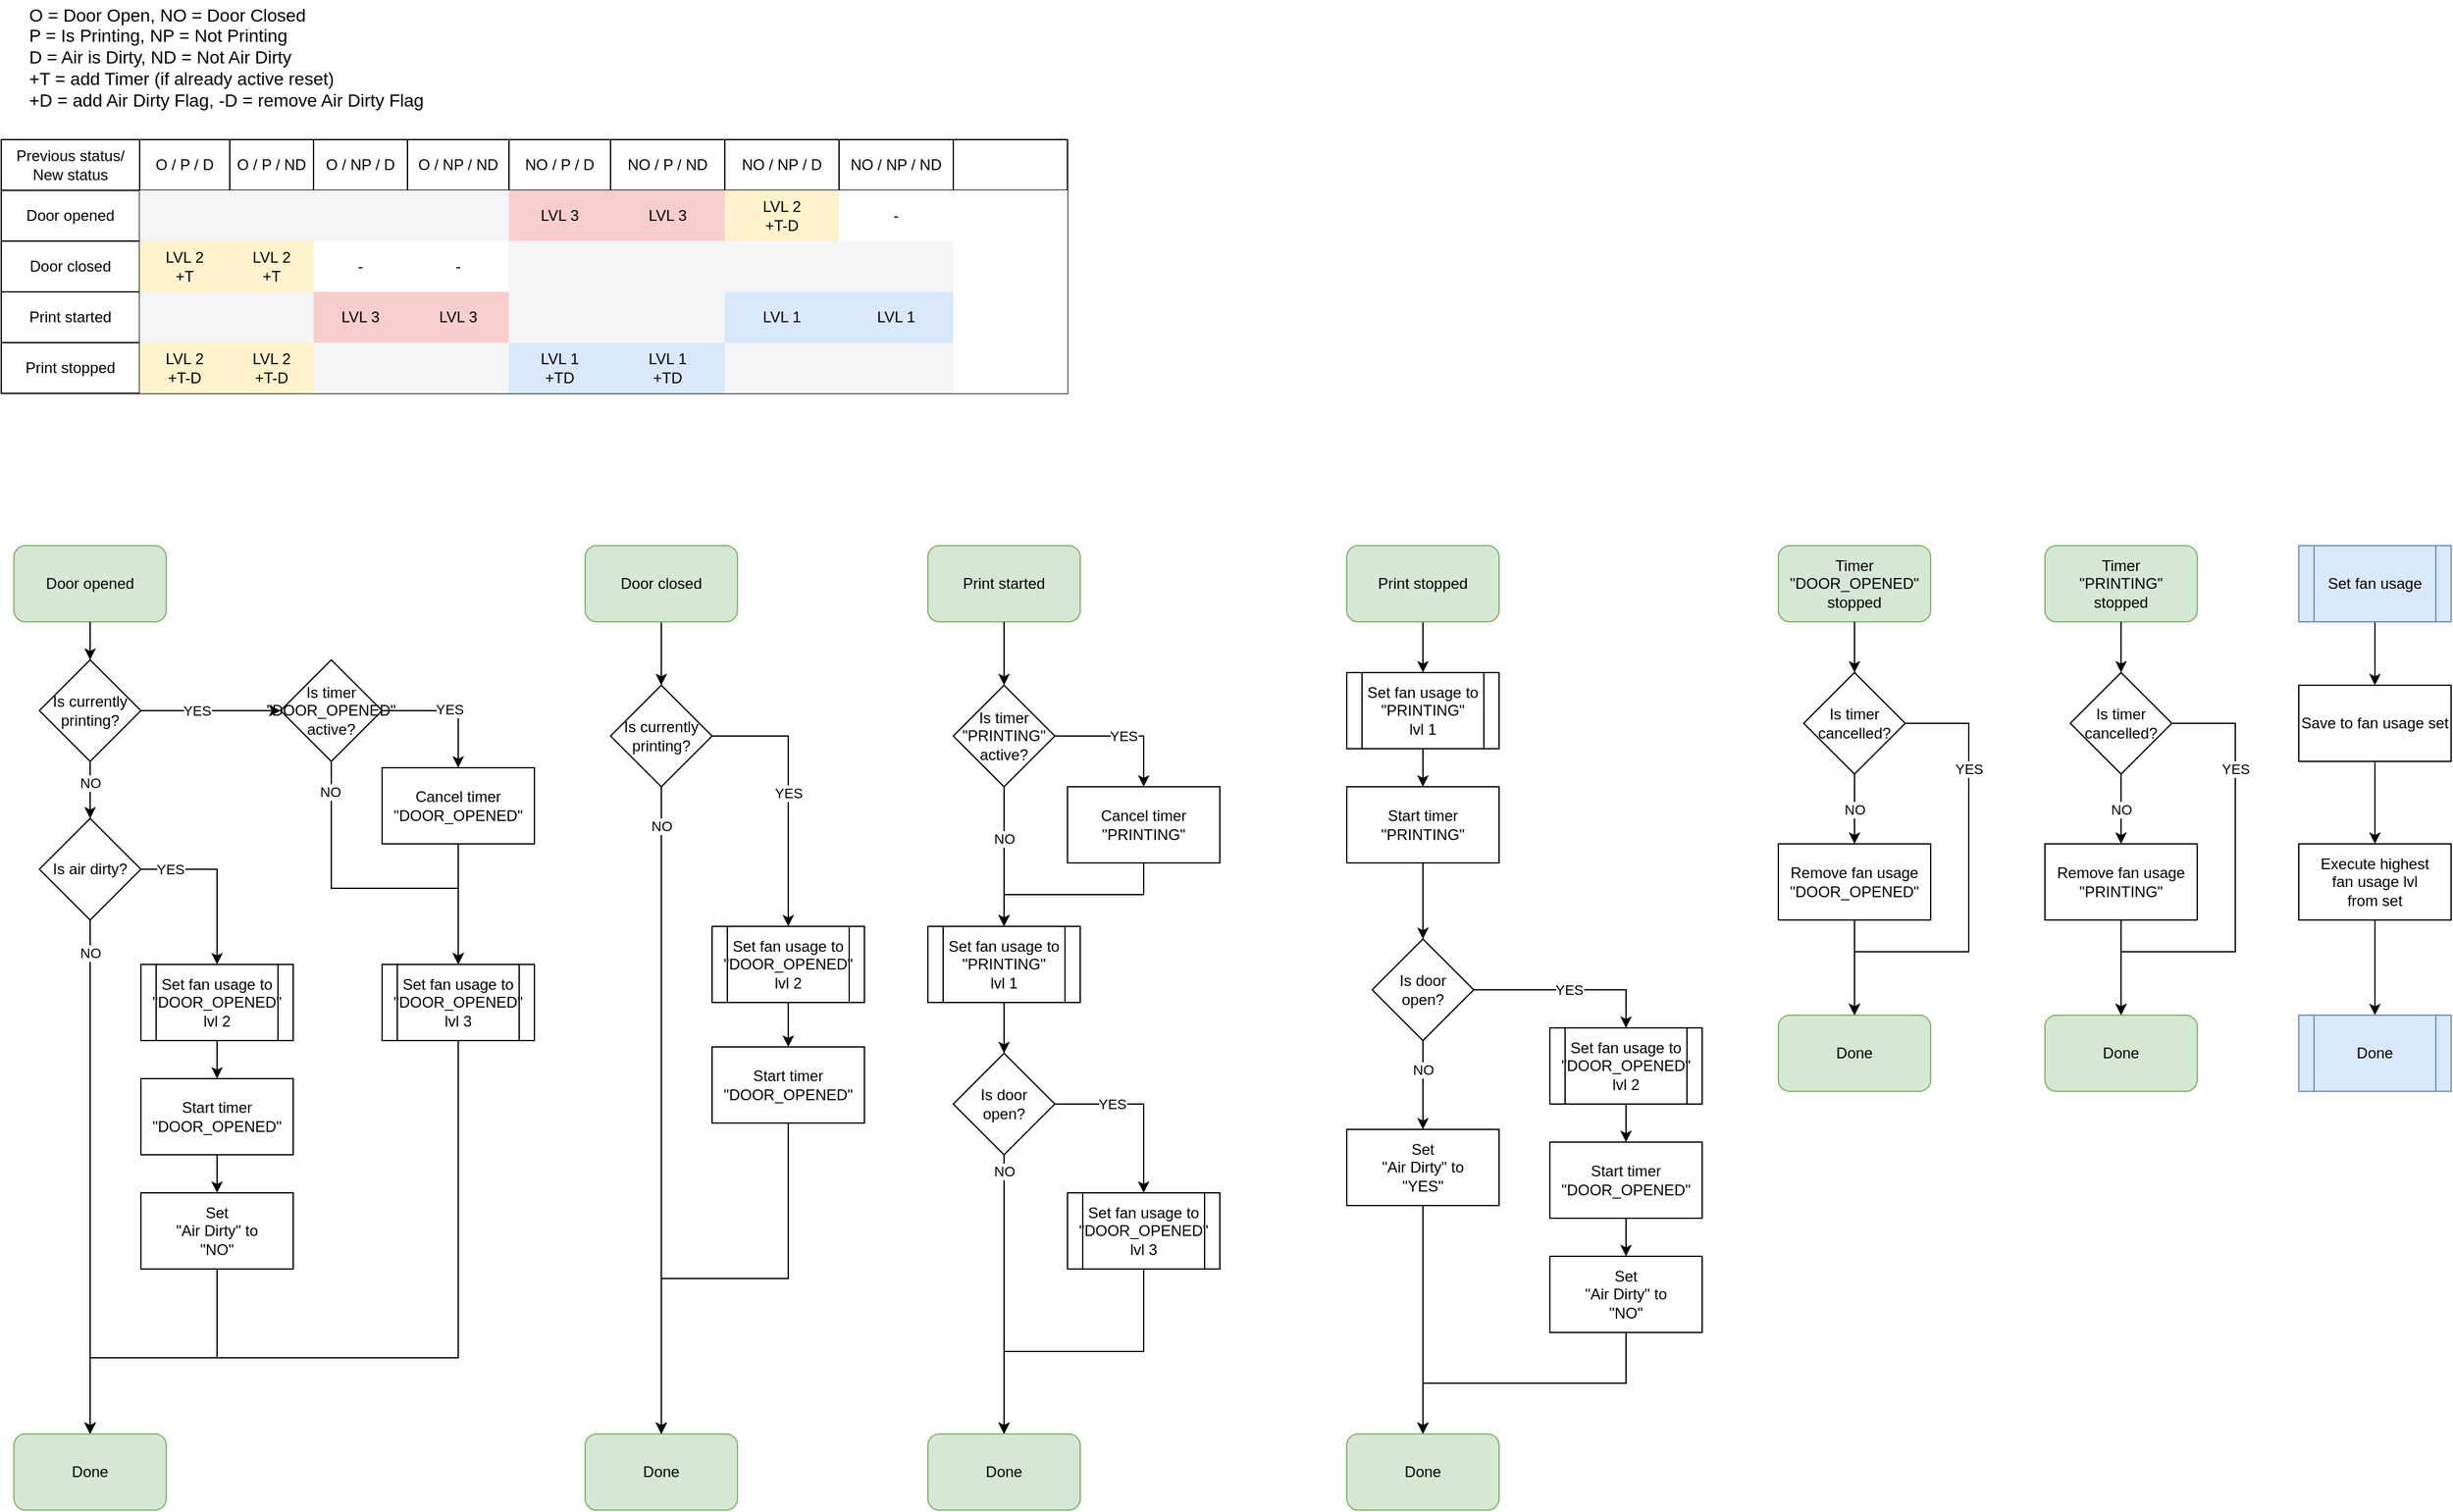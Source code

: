 <mxfile version="23.1.5" type="device">
  <diagram id="C5RBs43oDa-KdzZeNtuy" name="Page-1">
    <mxGraphModel dx="1430" dy="2029" grid="1" gridSize="10" guides="1" tooltips="1" connect="1" arrows="1" fold="1" page="1" pageScale="1" pageWidth="827" pageHeight="1169" math="0" shadow="0">
      <root>
        <mxCell id="WIyWlLk6GJQsqaUBKTNV-0" />
        <mxCell id="WIyWlLk6GJQsqaUBKTNV-1" parent="WIyWlLk6GJQsqaUBKTNV-0" />
        <mxCell id="SSAHThjIsQQ0FF6km2lC-4" value="Door opened" style="rounded=1;whiteSpace=wrap;html=1;fillColor=#d5e8d4;strokeColor=#82b366;" parent="WIyWlLk6GJQsqaUBKTNV-1" vertex="1">
          <mxGeometry x="40" y="40" width="120" height="60" as="geometry" />
        </mxCell>
        <mxCell id="SSAHThjIsQQ0FF6km2lC-23" style="edgeStyle=orthogonalEdgeStyle;rounded=0;orthogonalLoop=1;jettySize=auto;html=1;exitX=0.5;exitY=1;exitDx=0;exitDy=0;entryX=0.5;entryY=0;entryDx=0;entryDy=0;" parent="WIyWlLk6GJQsqaUBKTNV-1" source="SSAHThjIsQQ0FF6km2lC-5" target="SSAHThjIsQQ0FF6km2lC-22" edge="1">
          <mxGeometry relative="1" as="geometry" />
        </mxCell>
        <mxCell id="SSAHThjIsQQ0FF6km2lC-25" value="NO" style="edgeLabel;html=1;align=center;verticalAlign=middle;resizable=0;points=[];" parent="SSAHThjIsQQ0FF6km2lC-23" vertex="1" connectable="0">
          <mxGeometry x="-0.257" y="4" relative="1" as="geometry">
            <mxPoint x="-4" as="offset" />
          </mxGeometry>
        </mxCell>
        <mxCell id="XcEXs9XBNv6h1fR26MqS-92" style="edgeStyle=orthogonalEdgeStyle;rounded=0;orthogonalLoop=1;jettySize=auto;html=1;exitX=1;exitY=0.5;exitDx=0;exitDy=0;entryX=0;entryY=0.5;entryDx=0;entryDy=0;" edge="1" parent="WIyWlLk6GJQsqaUBKTNV-1" source="SSAHThjIsQQ0FF6km2lC-5" target="XcEXs9XBNv6h1fR26MqS-91">
          <mxGeometry relative="1" as="geometry" />
        </mxCell>
        <mxCell id="XcEXs9XBNv6h1fR26MqS-93" value="YES" style="edgeLabel;html=1;align=center;verticalAlign=middle;resizable=0;points=[];" vertex="1" connectable="0" parent="XcEXs9XBNv6h1fR26MqS-92">
          <mxGeometry x="-0.2" y="4" relative="1" as="geometry">
            <mxPoint y="4" as="offset" />
          </mxGeometry>
        </mxCell>
        <mxCell id="SSAHThjIsQQ0FF6km2lC-5" value="Is currently printing?" style="rhombus;whiteSpace=wrap;html=1;" parent="WIyWlLk6GJQsqaUBKTNV-1" vertex="1">
          <mxGeometry x="60" y="130" width="80" height="80" as="geometry" />
        </mxCell>
        <mxCell id="SSAHThjIsQQ0FF6km2lC-27" style="edgeStyle=orthogonalEdgeStyle;rounded=0;orthogonalLoop=1;jettySize=auto;html=1;exitX=0.5;exitY=1;exitDx=0;exitDy=0;entryX=0.5;entryY=0;entryDx=0;entryDy=0;" parent="WIyWlLk6GJQsqaUBKTNV-1" source="SSAHThjIsQQ0FF6km2lC-8" target="SSAHThjIsQQ0FF6km2lC-31" edge="1">
          <mxGeometry relative="1" as="geometry">
            <Array as="points">
              <mxPoint x="390" y="680" />
              <mxPoint x="100" y="680" />
            </Array>
            <mxPoint x="380" y="600" as="targetPoint" />
          </mxGeometry>
        </mxCell>
        <mxCell id="SSAHThjIsQQ0FF6km2lC-8" value="Set fan usage to&lt;br&gt;&quot;DOOR_OPENED&quot;&lt;br&gt;lvl 3" style="shape=process;rounded=0;whiteSpace=wrap;html=1;" parent="WIyWlLk6GJQsqaUBKTNV-1" vertex="1">
          <mxGeometry x="330" y="370" width="120" height="60" as="geometry" />
        </mxCell>
        <mxCell id="SSAHThjIsQQ0FF6km2lC-16" value="" style="edgeStyle=orthogonalEdgeStyle;rounded=0;orthogonalLoop=1;jettySize=auto;html=1;exitX=0.5;exitY=1;exitDx=0;exitDy=0;entryX=0.5;entryY=0;entryDx=0;entryDy=0;" parent="WIyWlLk6GJQsqaUBKTNV-1" source="SSAHThjIsQQ0FF6km2lC-4" edge="1" target="SSAHThjIsQQ0FF6km2lC-5">
          <mxGeometry relative="1" as="geometry">
            <mxPoint x="100" y="100" as="sourcePoint" />
            <mxPoint x="100" y="140" as="targetPoint" />
          </mxGeometry>
        </mxCell>
        <mxCell id="SSAHThjIsQQ0FF6km2lC-33" value="NO" style="edgeStyle=orthogonalEdgeStyle;rounded=0;orthogonalLoop=1;jettySize=auto;html=1;exitX=0.5;exitY=1;exitDx=0;exitDy=0;entryX=0.5;entryY=0;entryDx=0;entryDy=0;" parent="WIyWlLk6GJQsqaUBKTNV-1" source="SSAHThjIsQQ0FF6km2lC-22" target="SSAHThjIsQQ0FF6km2lC-31" edge="1">
          <mxGeometry x="-0.875" relative="1" as="geometry">
            <mxPoint as="offset" />
          </mxGeometry>
        </mxCell>
        <mxCell id="SSAHThjIsQQ0FF6km2lC-22" value="Is air dirty?" style="rhombus;whiteSpace=wrap;html=1;" parent="WIyWlLk6GJQsqaUBKTNV-1" vertex="1">
          <mxGeometry x="60" y="255" width="80" height="80" as="geometry" />
        </mxCell>
        <mxCell id="SSAHThjIsQQ0FF6km2lC-35" style="edgeStyle=orthogonalEdgeStyle;rounded=0;orthogonalLoop=1;jettySize=auto;html=1;exitX=0.5;exitY=1;exitDx=0;exitDy=0;entryX=0.5;entryY=0;entryDx=0;entryDy=0;" parent="WIyWlLk6GJQsqaUBKTNV-1" source="SSAHThjIsQQ0FF6km2lC-28" target="SSAHThjIsQQ0FF6km2lC-34" edge="1">
          <mxGeometry relative="1" as="geometry" />
        </mxCell>
        <mxCell id="SSAHThjIsQQ0FF6km2lC-28" value="Set fan usage to&lt;br&gt;&quot;DOOR_OPENED&quot;&lt;br&gt;lvl 2" style="shape=process;rounded=0;whiteSpace=wrap;html=1;" parent="WIyWlLk6GJQsqaUBKTNV-1" vertex="1">
          <mxGeometry x="140" y="370" width="120" height="60" as="geometry" />
        </mxCell>
        <mxCell id="SSAHThjIsQQ0FF6km2lC-31" value="Done" style="rounded=1;whiteSpace=wrap;html=1;fillColor=#d5e8d4;strokeColor=#82b366;" parent="WIyWlLk6GJQsqaUBKTNV-1" vertex="1">
          <mxGeometry x="40" y="740" width="120" height="60" as="geometry" />
        </mxCell>
        <mxCell id="SSAHThjIsQQ0FF6km2lC-36" style="edgeStyle=orthogonalEdgeStyle;rounded=0;orthogonalLoop=1;jettySize=auto;html=1;exitX=0.5;exitY=1;exitDx=0;exitDy=0;entryX=0.5;entryY=0;entryDx=0;entryDy=0;" parent="WIyWlLk6GJQsqaUBKTNV-1" source="XcEXs9XBNv6h1fR26MqS-0" target="SSAHThjIsQQ0FF6km2lC-31" edge="1">
          <mxGeometry relative="1" as="geometry">
            <Array as="points">
              <mxPoint x="200" y="680" />
              <mxPoint x="100" y="680" />
            </Array>
          </mxGeometry>
        </mxCell>
        <mxCell id="SSAHThjIsQQ0FF6km2lC-34" value="Start timer&lt;br&gt;&quot;DOOR_OPENED&quot;" style="rounded=0;whiteSpace=wrap;html=1;" parent="WIyWlLk6GJQsqaUBKTNV-1" vertex="1">
          <mxGeometry x="140" y="460" width="120" height="60" as="geometry" />
        </mxCell>
        <mxCell id="XcEXs9XBNv6h1fR26MqS-3" style="edgeStyle=orthogonalEdgeStyle;rounded=0;orthogonalLoop=1;jettySize=auto;html=1;exitX=0.5;exitY=1;exitDx=0;exitDy=0;entryX=0.5;entryY=0;entryDx=0;entryDy=0;" edge="1" parent="WIyWlLk6GJQsqaUBKTNV-1" source="SSAHThjIsQQ0FF6km2lC-37" target="XcEXs9XBNv6h1fR26MqS-2">
          <mxGeometry relative="1" as="geometry" />
        </mxCell>
        <mxCell id="SSAHThjIsQQ0FF6km2lC-37" value="Door closed" style="rounded=1;whiteSpace=wrap;html=1;fillColor=#d5e8d4;strokeColor=#82b366;" parent="WIyWlLk6GJQsqaUBKTNV-1" vertex="1">
          <mxGeometry x="490" y="40" width="120" height="60" as="geometry" />
        </mxCell>
        <mxCell id="SSAHThjIsQQ0FF6km2lC-38" value="" style="shape=table;startSize=0;container=1;collapsible=0;childLayout=tableLayout;" parent="WIyWlLk6GJQsqaUBKTNV-1" vertex="1">
          <mxGeometry x="30" y="-280" width="840" height="200" as="geometry" />
        </mxCell>
        <mxCell id="SSAHThjIsQQ0FF6km2lC-39" value="" style="shape=tableRow;horizontal=0;startSize=0;swimlaneHead=0;swimlaneBody=0;strokeColor=inherit;top=0;left=0;bottom=0;right=0;collapsible=0;dropTarget=0;fillColor=none;points=[[0,0.5],[1,0.5]];portConstraint=eastwest;" parent="SSAHThjIsQQ0FF6km2lC-38" vertex="1">
          <mxGeometry width="840" height="40" as="geometry" />
        </mxCell>
        <mxCell id="SSAHThjIsQQ0FF6km2lC-40" value="Previous status/&lt;br&gt;New status" style="shape=partialRectangle;html=1;whiteSpace=wrap;connectable=0;strokeColor=inherit;overflow=hidden;fillColor=none;top=0;left=0;bottom=0;right=0;pointerEvents=1;" parent="SSAHThjIsQQ0FF6km2lC-39" vertex="1">
          <mxGeometry width="109" height="40" as="geometry">
            <mxRectangle width="109" height="40" as="alternateBounds" />
          </mxGeometry>
        </mxCell>
        <mxCell id="SSAHThjIsQQ0FF6km2lC-41" value="O / P / D" style="shape=partialRectangle;html=1;whiteSpace=wrap;connectable=0;strokeColor=inherit;overflow=hidden;fillColor=none;top=0;left=0;bottom=0;right=0;pointerEvents=1;" parent="SSAHThjIsQQ0FF6km2lC-39" vertex="1">
          <mxGeometry x="109" width="71" height="40" as="geometry">
            <mxRectangle width="71" height="40" as="alternateBounds" />
          </mxGeometry>
        </mxCell>
        <mxCell id="SSAHThjIsQQ0FF6km2lC-42" value="O / P / ND" style="shape=partialRectangle;html=1;whiteSpace=wrap;connectable=0;strokeColor=inherit;overflow=hidden;fillColor=none;top=0;left=0;bottom=0;right=0;pointerEvents=1;" parent="SSAHThjIsQQ0FF6km2lC-39" vertex="1">
          <mxGeometry x="180" width="66" height="40" as="geometry">
            <mxRectangle width="66" height="40" as="alternateBounds" />
          </mxGeometry>
        </mxCell>
        <mxCell id="SSAHThjIsQQ0FF6km2lC-43" value="O / NP / D" style="shape=partialRectangle;html=1;whiteSpace=wrap;connectable=0;strokeColor=inherit;overflow=hidden;fillColor=none;top=0;left=0;bottom=0;right=0;pointerEvents=1;" parent="SSAHThjIsQQ0FF6km2lC-39" vertex="1">
          <mxGeometry x="246" width="74" height="40" as="geometry">
            <mxRectangle width="74" height="40" as="alternateBounds" />
          </mxGeometry>
        </mxCell>
        <mxCell id="SSAHThjIsQQ0FF6km2lC-44" value="O / NP / ND" style="shape=partialRectangle;html=1;whiteSpace=wrap;connectable=0;strokeColor=inherit;overflow=hidden;fillColor=none;top=0;left=0;bottom=0;right=0;pointerEvents=1;" parent="SSAHThjIsQQ0FF6km2lC-39" vertex="1">
          <mxGeometry x="320" width="80" height="40" as="geometry">
            <mxRectangle width="80" height="40" as="alternateBounds" />
          </mxGeometry>
        </mxCell>
        <mxCell id="SSAHThjIsQQ0FF6km2lC-87" value="NO / P / D" style="shape=partialRectangle;html=1;whiteSpace=wrap;connectable=0;strokeColor=inherit;overflow=hidden;fillColor=none;top=0;left=0;bottom=0;right=0;pointerEvents=1;" parent="SSAHThjIsQQ0FF6km2lC-39" vertex="1">
          <mxGeometry x="400" width="80" height="40" as="geometry">
            <mxRectangle width="80" height="40" as="alternateBounds" />
          </mxGeometry>
        </mxCell>
        <mxCell id="SSAHThjIsQQ0FF6km2lC-119" value="NO / P / ND" style="shape=partialRectangle;html=1;whiteSpace=wrap;connectable=0;strokeColor=inherit;overflow=hidden;fillColor=none;top=0;left=0;bottom=0;right=0;pointerEvents=1;" parent="SSAHThjIsQQ0FF6km2lC-39" vertex="1">
          <mxGeometry x="480" width="90" height="40" as="geometry">
            <mxRectangle width="90" height="40" as="alternateBounds" />
          </mxGeometry>
        </mxCell>
        <mxCell id="SSAHThjIsQQ0FF6km2lC-126" value="NO / NP / D" style="shape=partialRectangle;html=1;whiteSpace=wrap;connectable=0;strokeColor=inherit;overflow=hidden;fillColor=none;top=0;left=0;bottom=0;right=0;pointerEvents=1;" parent="SSAHThjIsQQ0FF6km2lC-39" vertex="1">
          <mxGeometry x="570" width="90" height="40" as="geometry">
            <mxRectangle width="90" height="40" as="alternateBounds" />
          </mxGeometry>
        </mxCell>
        <mxCell id="SSAHThjIsQQ0FF6km2lC-133" value="NO / NP / ND" style="shape=partialRectangle;html=1;whiteSpace=wrap;connectable=0;strokeColor=inherit;overflow=hidden;fillColor=none;top=0;left=0;bottom=0;right=0;pointerEvents=1;" parent="SSAHThjIsQQ0FF6km2lC-39" vertex="1">
          <mxGeometry x="660" width="90" height="40" as="geometry">
            <mxRectangle width="90" height="40" as="alternateBounds" />
          </mxGeometry>
        </mxCell>
        <mxCell id="XcEXs9XBNv6h1fR26MqS-38" style="shape=partialRectangle;html=1;whiteSpace=wrap;connectable=0;strokeColor=inherit;overflow=hidden;fillColor=none;top=0;left=0;bottom=0;right=0;pointerEvents=1;" vertex="1" parent="SSAHThjIsQQ0FF6km2lC-39">
          <mxGeometry x="750" width="90" height="40" as="geometry">
            <mxRectangle width="90" height="40" as="alternateBounds" />
          </mxGeometry>
        </mxCell>
        <mxCell id="SSAHThjIsQQ0FF6km2lC-45" value="" style="shape=tableRow;horizontal=0;startSize=0;swimlaneHead=0;swimlaneBody=0;strokeColor=inherit;top=0;left=0;bottom=0;right=0;collapsible=0;dropTarget=0;fillColor=none;points=[[0,0.5],[1,0.5]];portConstraint=eastwest;" parent="SSAHThjIsQQ0FF6km2lC-38" vertex="1">
          <mxGeometry y="40" width="840" height="40" as="geometry" />
        </mxCell>
        <mxCell id="SSAHThjIsQQ0FF6km2lC-46" value="Door opened" style="shape=partialRectangle;html=1;whiteSpace=wrap;connectable=0;strokeColor=inherit;overflow=hidden;fillColor=none;top=0;left=0;bottom=0;right=0;pointerEvents=1;" parent="SSAHThjIsQQ0FF6km2lC-45" vertex="1">
          <mxGeometry width="109" height="40" as="geometry">
            <mxRectangle width="109" height="40" as="alternateBounds" />
          </mxGeometry>
        </mxCell>
        <mxCell id="SSAHThjIsQQ0FF6km2lC-47" value="" style="shape=partialRectangle;html=1;whiteSpace=wrap;connectable=0;overflow=hidden;top=0;left=0;bottom=0;right=0;pointerEvents=1;fillColor=#f5f5f5;strokeColor=#666666;fontColor=#333333;" parent="SSAHThjIsQQ0FF6km2lC-45" vertex="1">
          <mxGeometry x="109" width="71" height="40" as="geometry">
            <mxRectangle width="71" height="40" as="alternateBounds" />
          </mxGeometry>
        </mxCell>
        <mxCell id="SSAHThjIsQQ0FF6km2lC-48" value="" style="shape=partialRectangle;html=1;whiteSpace=wrap;connectable=0;overflow=hidden;top=0;left=0;bottom=0;right=0;pointerEvents=1;fillColor=#f5f5f5;strokeColor=#666666;fontColor=#333333;" parent="SSAHThjIsQQ0FF6km2lC-45" vertex="1">
          <mxGeometry x="180" width="66" height="40" as="geometry">
            <mxRectangle width="66" height="40" as="alternateBounds" />
          </mxGeometry>
        </mxCell>
        <mxCell id="SSAHThjIsQQ0FF6km2lC-49" value="" style="shape=partialRectangle;html=1;whiteSpace=wrap;connectable=0;overflow=hidden;top=0;left=0;bottom=0;right=0;pointerEvents=1;fillColor=#f5f5f5;strokeColor=#666666;fontColor=#333333;" parent="SSAHThjIsQQ0FF6km2lC-45" vertex="1">
          <mxGeometry x="246" width="74" height="40" as="geometry">
            <mxRectangle width="74" height="40" as="alternateBounds" />
          </mxGeometry>
        </mxCell>
        <mxCell id="SSAHThjIsQQ0FF6km2lC-50" value="" style="shape=partialRectangle;html=1;whiteSpace=wrap;connectable=0;overflow=hidden;top=0;left=0;bottom=0;right=0;pointerEvents=1;fillColor=#f5f5f5;fontColor=#333333;strokeColor=#666666;" parent="SSAHThjIsQQ0FF6km2lC-45" vertex="1">
          <mxGeometry x="320" width="80" height="40" as="geometry">
            <mxRectangle width="80" height="40" as="alternateBounds" />
          </mxGeometry>
        </mxCell>
        <mxCell id="SSAHThjIsQQ0FF6km2lC-88" value="LVL 3" style="shape=partialRectangle;html=1;whiteSpace=wrap;connectable=0;overflow=hidden;top=0;left=0;bottom=0;right=0;pointerEvents=1;fillColor=#f8cecc;strokeColor=#b85450;" parent="SSAHThjIsQQ0FF6km2lC-45" vertex="1">
          <mxGeometry x="400" width="80" height="40" as="geometry">
            <mxRectangle width="80" height="40" as="alternateBounds" />
          </mxGeometry>
        </mxCell>
        <mxCell id="SSAHThjIsQQ0FF6km2lC-120" value="LVL 3" style="shape=partialRectangle;html=1;whiteSpace=wrap;connectable=0;overflow=hidden;top=0;left=0;bottom=0;right=0;pointerEvents=1;fillColor=#f8cecc;strokeColor=#b85450;" parent="SSAHThjIsQQ0FF6km2lC-45" vertex="1">
          <mxGeometry x="480" width="90" height="40" as="geometry">
            <mxRectangle width="90" height="40" as="alternateBounds" />
          </mxGeometry>
        </mxCell>
        <mxCell id="SSAHThjIsQQ0FF6km2lC-127" value="LVL 2&lt;br&gt;+T-D" style="shape=partialRectangle;html=1;whiteSpace=wrap;connectable=0;overflow=hidden;top=0;left=0;bottom=0;right=0;pointerEvents=1;fillColor=#fff2cc;strokeColor=#d6b656;" parent="SSAHThjIsQQ0FF6km2lC-45" vertex="1">
          <mxGeometry x="570" width="90" height="40" as="geometry">
            <mxRectangle width="90" height="40" as="alternateBounds" />
          </mxGeometry>
        </mxCell>
        <mxCell id="SSAHThjIsQQ0FF6km2lC-134" value="-" style="shape=partialRectangle;html=1;whiteSpace=wrap;connectable=0;overflow=hidden;top=0;left=0;bottom=0;right=0;pointerEvents=1;" parent="SSAHThjIsQQ0FF6km2lC-45" vertex="1">
          <mxGeometry x="660" width="90" height="40" as="geometry">
            <mxRectangle width="90" height="40" as="alternateBounds" />
          </mxGeometry>
        </mxCell>
        <mxCell id="XcEXs9XBNv6h1fR26MqS-39" style="shape=partialRectangle;html=1;whiteSpace=wrap;connectable=0;overflow=hidden;top=0;left=0;bottom=0;right=0;pointerEvents=1;" vertex="1" parent="SSAHThjIsQQ0FF6km2lC-45">
          <mxGeometry x="750" width="90" height="40" as="geometry">
            <mxRectangle width="90" height="40" as="alternateBounds" />
          </mxGeometry>
        </mxCell>
        <mxCell id="SSAHThjIsQQ0FF6km2lC-51" value="" style="shape=tableRow;horizontal=0;startSize=0;swimlaneHead=0;swimlaneBody=0;strokeColor=inherit;top=0;left=0;bottom=0;right=0;collapsible=0;dropTarget=0;fillColor=none;points=[[0,0.5],[1,0.5]];portConstraint=eastwest;" parent="SSAHThjIsQQ0FF6km2lC-38" vertex="1">
          <mxGeometry y="80" width="840" height="40" as="geometry" />
        </mxCell>
        <mxCell id="SSAHThjIsQQ0FF6km2lC-52" value="Door closed" style="shape=partialRectangle;html=1;whiteSpace=wrap;connectable=0;strokeColor=inherit;overflow=hidden;fillColor=none;top=0;left=0;bottom=0;right=0;pointerEvents=1;" parent="SSAHThjIsQQ0FF6km2lC-51" vertex="1">
          <mxGeometry width="109" height="40" as="geometry">
            <mxRectangle width="109" height="40" as="alternateBounds" />
          </mxGeometry>
        </mxCell>
        <mxCell id="SSAHThjIsQQ0FF6km2lC-53" value="LVL 2&lt;br&gt;+T" style="shape=partialRectangle;html=1;whiteSpace=wrap;connectable=0;overflow=hidden;top=0;left=0;bottom=0;right=0;pointerEvents=1;fillColor=#fff2cc;strokeColor=#d6b656;" parent="SSAHThjIsQQ0FF6km2lC-51" vertex="1">
          <mxGeometry x="109" width="71" height="40" as="geometry">
            <mxRectangle width="71" height="40" as="alternateBounds" />
          </mxGeometry>
        </mxCell>
        <mxCell id="SSAHThjIsQQ0FF6km2lC-54" value="LVL 2&lt;br&gt;+T" style="shape=partialRectangle;html=1;whiteSpace=wrap;connectable=0;overflow=hidden;top=0;left=0;bottom=0;right=0;pointerEvents=1;fillColor=#fff2cc;strokeColor=#d6b656;" parent="SSAHThjIsQQ0FF6km2lC-51" vertex="1">
          <mxGeometry x="180" width="66" height="40" as="geometry">
            <mxRectangle width="66" height="40" as="alternateBounds" />
          </mxGeometry>
        </mxCell>
        <mxCell id="SSAHThjIsQQ0FF6km2lC-55" value="-" style="shape=partialRectangle;html=1;whiteSpace=wrap;connectable=0;overflow=hidden;top=0;left=0;bottom=0;right=0;pointerEvents=1;" parent="SSAHThjIsQQ0FF6km2lC-51" vertex="1">
          <mxGeometry x="246" width="74" height="40" as="geometry">
            <mxRectangle width="74" height="40" as="alternateBounds" />
          </mxGeometry>
        </mxCell>
        <mxCell id="SSAHThjIsQQ0FF6km2lC-56" value="-" style="shape=partialRectangle;html=1;whiteSpace=wrap;connectable=0;overflow=hidden;top=0;left=0;bottom=0;right=0;pointerEvents=1;" parent="SSAHThjIsQQ0FF6km2lC-51" vertex="1">
          <mxGeometry x="320" width="80" height="40" as="geometry">
            <mxRectangle width="80" height="40" as="alternateBounds" />
          </mxGeometry>
        </mxCell>
        <mxCell id="SSAHThjIsQQ0FF6km2lC-89" value="" style="shape=partialRectangle;html=1;whiteSpace=wrap;connectable=0;overflow=hidden;top=0;left=0;bottom=0;right=0;pointerEvents=1;fillColor=#f5f5f5;fontColor=#333333;strokeColor=#666666;" parent="SSAHThjIsQQ0FF6km2lC-51" vertex="1">
          <mxGeometry x="400" width="80" height="40" as="geometry">
            <mxRectangle width="80" height="40" as="alternateBounds" />
          </mxGeometry>
        </mxCell>
        <mxCell id="SSAHThjIsQQ0FF6km2lC-121" value="" style="shape=partialRectangle;html=1;whiteSpace=wrap;connectable=0;overflow=hidden;top=0;left=0;bottom=0;right=0;pointerEvents=1;fillColor=#f5f5f5;fontColor=#333333;strokeColor=#666666;" parent="SSAHThjIsQQ0FF6km2lC-51" vertex="1">
          <mxGeometry x="480" width="90" height="40" as="geometry">
            <mxRectangle width="90" height="40" as="alternateBounds" />
          </mxGeometry>
        </mxCell>
        <mxCell id="SSAHThjIsQQ0FF6km2lC-128" value="" style="shape=partialRectangle;html=1;whiteSpace=wrap;connectable=0;overflow=hidden;top=0;left=0;bottom=0;right=0;pointerEvents=1;fillColor=#f5f5f5;fontColor=#333333;strokeColor=#666666;" parent="SSAHThjIsQQ0FF6km2lC-51" vertex="1">
          <mxGeometry x="570" width="90" height="40" as="geometry">
            <mxRectangle width="90" height="40" as="alternateBounds" />
          </mxGeometry>
        </mxCell>
        <mxCell id="SSAHThjIsQQ0FF6km2lC-135" value="" style="shape=partialRectangle;html=1;whiteSpace=wrap;connectable=0;overflow=hidden;top=0;left=0;bottom=0;right=0;pointerEvents=1;fillColor=#f5f5f5;fontColor=#333333;strokeColor=#666666;" parent="SSAHThjIsQQ0FF6km2lC-51" vertex="1">
          <mxGeometry x="660" width="90" height="40" as="geometry">
            <mxRectangle width="90" height="40" as="alternateBounds" />
          </mxGeometry>
        </mxCell>
        <mxCell id="XcEXs9XBNv6h1fR26MqS-40" style="shape=partialRectangle;html=1;whiteSpace=wrap;connectable=0;overflow=hidden;top=0;left=0;bottom=0;right=0;pointerEvents=1;" vertex="1" parent="SSAHThjIsQQ0FF6km2lC-51">
          <mxGeometry x="750" width="90" height="40" as="geometry">
            <mxRectangle width="90" height="40" as="alternateBounds" />
          </mxGeometry>
        </mxCell>
        <mxCell id="SSAHThjIsQQ0FF6km2lC-57" value="" style="shape=tableRow;horizontal=0;startSize=0;swimlaneHead=0;swimlaneBody=0;strokeColor=inherit;top=0;left=0;bottom=0;right=0;collapsible=0;dropTarget=0;fillColor=none;points=[[0,0.5],[1,0.5]];portConstraint=eastwest;" parent="SSAHThjIsQQ0FF6km2lC-38" vertex="1">
          <mxGeometry y="120" width="840" height="40" as="geometry" />
        </mxCell>
        <mxCell id="SSAHThjIsQQ0FF6km2lC-58" value="Print started" style="shape=partialRectangle;html=1;whiteSpace=wrap;connectable=0;strokeColor=inherit;overflow=hidden;fillColor=none;top=0;left=0;bottom=0;right=0;pointerEvents=1;" parent="SSAHThjIsQQ0FF6km2lC-57" vertex="1">
          <mxGeometry width="109" height="40" as="geometry">
            <mxRectangle width="109" height="40" as="alternateBounds" />
          </mxGeometry>
        </mxCell>
        <mxCell id="SSAHThjIsQQ0FF6km2lC-59" value="" style="shape=partialRectangle;html=1;whiteSpace=wrap;connectable=0;overflow=hidden;top=0;left=0;bottom=0;right=0;pointerEvents=1;fillColor=#f5f5f5;fontColor=#333333;strokeColor=#666666;" parent="SSAHThjIsQQ0FF6km2lC-57" vertex="1">
          <mxGeometry x="109" width="71" height="40" as="geometry">
            <mxRectangle width="71" height="40" as="alternateBounds" />
          </mxGeometry>
        </mxCell>
        <mxCell id="SSAHThjIsQQ0FF6km2lC-60" value="" style="shape=partialRectangle;html=1;whiteSpace=wrap;connectable=0;overflow=hidden;top=0;left=0;bottom=0;right=0;pointerEvents=1;fillColor=#f5f5f5;fontColor=#333333;strokeColor=#666666;" parent="SSAHThjIsQQ0FF6km2lC-57" vertex="1">
          <mxGeometry x="180" width="66" height="40" as="geometry">
            <mxRectangle width="66" height="40" as="alternateBounds" />
          </mxGeometry>
        </mxCell>
        <mxCell id="SSAHThjIsQQ0FF6km2lC-61" value="LVL 3" style="shape=partialRectangle;html=1;whiteSpace=wrap;connectable=0;overflow=hidden;top=0;left=0;bottom=0;right=0;pointerEvents=1;fillColor=#f8cecc;strokeColor=#b85450;" parent="SSAHThjIsQQ0FF6km2lC-57" vertex="1">
          <mxGeometry x="246" width="74" height="40" as="geometry">
            <mxRectangle width="74" height="40" as="alternateBounds" />
          </mxGeometry>
        </mxCell>
        <mxCell id="SSAHThjIsQQ0FF6km2lC-62" value="LVL 3" style="shape=partialRectangle;html=1;whiteSpace=wrap;connectable=0;overflow=hidden;top=0;left=0;bottom=0;right=0;pointerEvents=1;fillColor=#f8cecc;strokeColor=#b85450;" parent="SSAHThjIsQQ0FF6km2lC-57" vertex="1">
          <mxGeometry x="320" width="80" height="40" as="geometry">
            <mxRectangle width="80" height="40" as="alternateBounds" />
          </mxGeometry>
        </mxCell>
        <mxCell id="SSAHThjIsQQ0FF6km2lC-90" value="" style="shape=partialRectangle;html=1;whiteSpace=wrap;connectable=0;overflow=hidden;top=0;left=0;bottom=0;right=0;pointerEvents=1;fillColor=#f5f5f5;strokeColor=#666666;fontColor=#333333;" parent="SSAHThjIsQQ0FF6km2lC-57" vertex="1">
          <mxGeometry x="400" width="80" height="40" as="geometry">
            <mxRectangle width="80" height="40" as="alternateBounds" />
          </mxGeometry>
        </mxCell>
        <mxCell id="SSAHThjIsQQ0FF6km2lC-122" value="" style="shape=partialRectangle;html=1;whiteSpace=wrap;connectable=0;overflow=hidden;top=0;left=0;bottom=0;right=0;pointerEvents=1;fillColor=#f5f5f5;strokeColor=#666666;fontColor=#333333;" parent="SSAHThjIsQQ0FF6km2lC-57" vertex="1">
          <mxGeometry x="480" width="90" height="40" as="geometry">
            <mxRectangle width="90" height="40" as="alternateBounds" />
          </mxGeometry>
        </mxCell>
        <mxCell id="SSAHThjIsQQ0FF6km2lC-129" value="LVL 1" style="shape=partialRectangle;html=1;whiteSpace=wrap;connectable=0;overflow=hidden;top=0;left=0;bottom=0;right=0;pointerEvents=1;fillColor=#dae8fc;strokeColor=#6c8ebf;" parent="SSAHThjIsQQ0FF6km2lC-57" vertex="1">
          <mxGeometry x="570" width="90" height="40" as="geometry">
            <mxRectangle width="90" height="40" as="alternateBounds" />
          </mxGeometry>
        </mxCell>
        <mxCell id="SSAHThjIsQQ0FF6km2lC-136" value="LVL 1" style="shape=partialRectangle;html=1;whiteSpace=wrap;connectable=0;overflow=hidden;top=0;left=0;bottom=0;right=0;pointerEvents=1;fillColor=#dae8fc;strokeColor=#6c8ebf;" parent="SSAHThjIsQQ0FF6km2lC-57" vertex="1">
          <mxGeometry x="660" width="90" height="40" as="geometry">
            <mxRectangle width="90" height="40" as="alternateBounds" />
          </mxGeometry>
        </mxCell>
        <mxCell id="XcEXs9XBNv6h1fR26MqS-41" style="shape=partialRectangle;html=1;whiteSpace=wrap;connectable=0;overflow=hidden;top=0;left=0;bottom=0;right=0;pointerEvents=1;" vertex="1" parent="SSAHThjIsQQ0FF6km2lC-57">
          <mxGeometry x="750" width="90" height="40" as="geometry">
            <mxRectangle width="90" height="40" as="alternateBounds" />
          </mxGeometry>
        </mxCell>
        <mxCell id="SSAHThjIsQQ0FF6km2lC-63" value="" style="shape=tableRow;horizontal=0;startSize=0;swimlaneHead=0;swimlaneBody=0;strokeColor=inherit;top=0;left=0;bottom=0;right=0;collapsible=0;dropTarget=0;fillColor=none;points=[[0,0.5],[1,0.5]];portConstraint=eastwest;" parent="SSAHThjIsQQ0FF6km2lC-38" vertex="1">
          <mxGeometry y="160" width="840" height="40" as="geometry" />
        </mxCell>
        <mxCell id="SSAHThjIsQQ0FF6km2lC-64" value="Print stopped" style="shape=partialRectangle;html=1;whiteSpace=wrap;connectable=0;strokeColor=inherit;overflow=hidden;fillColor=none;top=0;left=0;bottom=0;right=0;pointerEvents=1;" parent="SSAHThjIsQQ0FF6km2lC-63" vertex="1">
          <mxGeometry width="109" height="40" as="geometry">
            <mxRectangle width="109" height="40" as="alternateBounds" />
          </mxGeometry>
        </mxCell>
        <mxCell id="SSAHThjIsQQ0FF6km2lC-65" value="LVL 2&lt;br&gt;+T-D" style="shape=partialRectangle;html=1;whiteSpace=wrap;connectable=0;overflow=hidden;top=0;left=0;bottom=0;right=0;pointerEvents=1;fillColor=#fff2cc;strokeColor=#d6b656;" parent="SSAHThjIsQQ0FF6km2lC-63" vertex="1">
          <mxGeometry x="109" width="71" height="40" as="geometry">
            <mxRectangle width="71" height="40" as="alternateBounds" />
          </mxGeometry>
        </mxCell>
        <mxCell id="SSAHThjIsQQ0FF6km2lC-66" value="&lt;span style=&quot;color: rgb(0, 0, 0); font-family: Helvetica; font-size: 12px; font-style: normal; font-variant-ligatures: normal; font-variant-caps: normal; font-weight: 400; letter-spacing: normal; orphans: 2; text-align: center; text-indent: 0px; text-transform: none; widows: 2; word-spacing: 0px; -webkit-text-stroke-width: 0px; text-decoration-thickness: initial; text-decoration-style: initial; text-decoration-color: initial; float: none; display: inline !important;&quot;&gt;LVL 2&lt;br&gt;+T-D&lt;br&gt;&lt;/span&gt;" style="shape=partialRectangle;html=1;whiteSpace=wrap;connectable=0;overflow=hidden;top=0;left=0;bottom=0;right=0;pointerEvents=1;fillColor=#fff2cc;strokeColor=#d6b656;labelBackgroundColor=#FFF2CC;" parent="SSAHThjIsQQ0FF6km2lC-63" vertex="1">
          <mxGeometry x="180" width="66" height="40" as="geometry">
            <mxRectangle width="66" height="40" as="alternateBounds" />
          </mxGeometry>
        </mxCell>
        <mxCell id="SSAHThjIsQQ0FF6km2lC-67" value="" style="shape=partialRectangle;html=1;whiteSpace=wrap;connectable=0;overflow=hidden;top=0;left=0;bottom=0;right=0;pointerEvents=1;fillColor=#f5f5f5;fontColor=#333333;strokeColor=#666666;" parent="SSAHThjIsQQ0FF6km2lC-63" vertex="1">
          <mxGeometry x="246" width="74" height="40" as="geometry">
            <mxRectangle width="74" height="40" as="alternateBounds" />
          </mxGeometry>
        </mxCell>
        <mxCell id="SSAHThjIsQQ0FF6km2lC-68" value="" style="shape=partialRectangle;html=1;whiteSpace=wrap;connectable=0;overflow=hidden;top=0;left=0;bottom=0;right=0;pointerEvents=1;fillColor=#f5f5f5;fontColor=#333333;strokeColor=#666666;" parent="SSAHThjIsQQ0FF6km2lC-63" vertex="1">
          <mxGeometry x="320" width="80" height="40" as="geometry">
            <mxRectangle width="80" height="40" as="alternateBounds" />
          </mxGeometry>
        </mxCell>
        <mxCell id="SSAHThjIsQQ0FF6km2lC-91" value="LVL 1&lt;br&gt;+TD" style="shape=partialRectangle;html=1;whiteSpace=wrap;connectable=0;overflow=hidden;top=0;left=0;bottom=0;right=0;pointerEvents=1;fillColor=#dae8fc;strokeColor=#6c8ebf;" parent="SSAHThjIsQQ0FF6km2lC-63" vertex="1">
          <mxGeometry x="400" width="80" height="40" as="geometry">
            <mxRectangle width="80" height="40" as="alternateBounds" />
          </mxGeometry>
        </mxCell>
        <mxCell id="SSAHThjIsQQ0FF6km2lC-123" value="LVL 1&lt;br&gt;+TD" style="shape=partialRectangle;html=1;whiteSpace=wrap;connectable=0;overflow=hidden;top=0;left=0;bottom=0;right=0;pointerEvents=1;fillColor=#dae8fc;strokeColor=#6c8ebf;" parent="SSAHThjIsQQ0FF6km2lC-63" vertex="1">
          <mxGeometry x="480" width="90" height="40" as="geometry">
            <mxRectangle width="90" height="40" as="alternateBounds" />
          </mxGeometry>
        </mxCell>
        <mxCell id="SSAHThjIsQQ0FF6km2lC-130" value="" style="shape=partialRectangle;html=1;whiteSpace=wrap;connectable=0;overflow=hidden;top=0;left=0;bottom=0;right=0;pointerEvents=1;fillColor=#f5f5f5;fontColor=#333333;strokeColor=#666666;" parent="SSAHThjIsQQ0FF6km2lC-63" vertex="1">
          <mxGeometry x="570" width="90" height="40" as="geometry">
            <mxRectangle width="90" height="40" as="alternateBounds" />
          </mxGeometry>
        </mxCell>
        <mxCell id="SSAHThjIsQQ0FF6km2lC-137" value="" style="shape=partialRectangle;html=1;whiteSpace=wrap;connectable=0;overflow=hidden;top=0;left=0;bottom=0;right=0;pointerEvents=1;fillColor=#f5f5f5;fontColor=#333333;strokeColor=#666666;" parent="SSAHThjIsQQ0FF6km2lC-63" vertex="1">
          <mxGeometry x="660" width="90" height="40" as="geometry">
            <mxRectangle width="90" height="40" as="alternateBounds" />
          </mxGeometry>
        </mxCell>
        <mxCell id="XcEXs9XBNv6h1fR26MqS-42" style="shape=partialRectangle;html=1;whiteSpace=wrap;connectable=0;overflow=hidden;top=0;left=0;bottom=0;right=0;pointerEvents=1;" vertex="1" parent="SSAHThjIsQQ0FF6km2lC-63">
          <mxGeometry x="750" width="90" height="40" as="geometry">
            <mxRectangle width="90" height="40" as="alternateBounds" />
          </mxGeometry>
        </mxCell>
        <mxCell id="SSAHThjIsQQ0FF6km2lC-118" value="O = Door Open, NO = Door Closed&lt;br style=&quot;font-size: 14px;&quot;&gt;P = Is Printing, NP = Not Printing&lt;br style=&quot;font-size: 14px;&quot;&gt;D = Air is Dirty, ND = Not Air Dirty&lt;br style=&quot;font-size: 14px;&quot;&gt;+T = add Timer (if already active reset)&lt;br style=&quot;font-size: 14px;&quot;&gt;+D = add Air Dirty Flag, -D = remove Air Dirty Flag&amp;nbsp;" style="text;html=1;align=left;verticalAlign=middle;whiteSpace=wrap;rounded=0;fontSize=14;fontStyle=0" parent="WIyWlLk6GJQsqaUBKTNV-1" vertex="1">
          <mxGeometry x="50" y="-390" width="445" height="90" as="geometry" />
        </mxCell>
        <mxCell id="XcEXs9XBNv6h1fR26MqS-1" value="" style="edgeStyle=orthogonalEdgeStyle;rounded=0;orthogonalLoop=1;jettySize=auto;html=1;exitX=0.5;exitY=1;exitDx=0;exitDy=0;entryX=0.5;entryY=0;entryDx=0;entryDy=0;" edge="1" parent="WIyWlLk6GJQsqaUBKTNV-1" source="SSAHThjIsQQ0FF6km2lC-34" target="XcEXs9XBNv6h1fR26MqS-0">
          <mxGeometry relative="1" as="geometry">
            <mxPoint x="200" y="480" as="sourcePoint" />
            <mxPoint x="100" y="670" as="targetPoint" />
          </mxGeometry>
        </mxCell>
        <mxCell id="XcEXs9XBNv6h1fR26MqS-0" value="Set&lt;br&gt;&quot;Air Dirty&quot; to&lt;br&gt;&quot;NO&quot;" style="rounded=0;whiteSpace=wrap;html=1;" vertex="1" parent="WIyWlLk6GJQsqaUBKTNV-1">
          <mxGeometry x="140" y="550" width="120" height="60" as="geometry" />
        </mxCell>
        <mxCell id="XcEXs9XBNv6h1fR26MqS-5" style="edgeStyle=orthogonalEdgeStyle;rounded=0;orthogonalLoop=1;jettySize=auto;html=1;exitX=0.5;exitY=1;exitDx=0;exitDy=0;entryX=0.5;entryY=0;entryDx=0;entryDy=0;" edge="1" parent="WIyWlLk6GJQsqaUBKTNV-1" source="XcEXs9XBNv6h1fR26MqS-2" target="XcEXs9XBNv6h1fR26MqS-4">
          <mxGeometry relative="1" as="geometry" />
        </mxCell>
        <mxCell id="XcEXs9XBNv6h1fR26MqS-6" value="NO" style="edgeLabel;html=1;align=center;verticalAlign=middle;resizable=0;points=[];" vertex="1" connectable="0" parent="XcEXs9XBNv6h1fR26MqS-5">
          <mxGeometry x="-0.881" y="3" relative="1" as="geometry">
            <mxPoint x="-3" as="offset" />
          </mxGeometry>
        </mxCell>
        <mxCell id="XcEXs9XBNv6h1fR26MqS-8" value="YES" style="edgeStyle=orthogonalEdgeStyle;rounded=0;orthogonalLoop=1;jettySize=auto;html=1;exitX=1;exitY=0.5;exitDx=0;exitDy=0;entryX=0.5;entryY=0;entryDx=0;entryDy=0;" edge="1" parent="WIyWlLk6GJQsqaUBKTNV-1" source="XcEXs9XBNv6h1fR26MqS-2" target="XcEXs9XBNv6h1fR26MqS-7">
          <mxGeometry relative="1" as="geometry" />
        </mxCell>
        <mxCell id="XcEXs9XBNv6h1fR26MqS-2" value="Is currently&lt;br&gt;printing?" style="rhombus;whiteSpace=wrap;html=1;" vertex="1" parent="WIyWlLk6GJQsqaUBKTNV-1">
          <mxGeometry x="510" y="150" width="80" height="80" as="geometry" />
        </mxCell>
        <mxCell id="XcEXs9XBNv6h1fR26MqS-4" value="Done" style="rounded=1;whiteSpace=wrap;html=1;fillColor=#d5e8d4;strokeColor=#82b366;" vertex="1" parent="WIyWlLk6GJQsqaUBKTNV-1">
          <mxGeometry x="490" y="740" width="120" height="60" as="geometry" />
        </mxCell>
        <mxCell id="XcEXs9XBNv6h1fR26MqS-10" value="" style="edgeStyle=orthogonalEdgeStyle;rounded=0;orthogonalLoop=1;jettySize=auto;html=1;" edge="1" parent="WIyWlLk6GJQsqaUBKTNV-1" source="XcEXs9XBNv6h1fR26MqS-7" target="XcEXs9XBNv6h1fR26MqS-9">
          <mxGeometry relative="1" as="geometry" />
        </mxCell>
        <mxCell id="XcEXs9XBNv6h1fR26MqS-7" value="Set fan usage to&lt;br&gt;&quot;DOOR_OPENED&quot;&lt;br&gt;lvl 2" style="shape=process;rounded=0;whiteSpace=wrap;html=1;" vertex="1" parent="WIyWlLk6GJQsqaUBKTNV-1">
          <mxGeometry x="590" y="340" width="120" height="60" as="geometry" />
        </mxCell>
        <mxCell id="XcEXs9XBNv6h1fR26MqS-11" style="edgeStyle=orthogonalEdgeStyle;rounded=0;orthogonalLoop=1;jettySize=auto;html=1;exitX=0.5;exitY=1;exitDx=0;exitDy=0;entryX=0.5;entryY=0;entryDx=0;entryDy=0;" edge="1" parent="WIyWlLk6GJQsqaUBKTNV-1" source="XcEXs9XBNv6h1fR26MqS-9" target="XcEXs9XBNv6h1fR26MqS-4">
          <mxGeometry relative="1" as="geometry" />
        </mxCell>
        <mxCell id="XcEXs9XBNv6h1fR26MqS-9" value="Start timer&lt;br&gt;&quot;DOOR_OPENED&quot;" style="rounded=0;whiteSpace=wrap;html=1;" vertex="1" parent="WIyWlLk6GJQsqaUBKTNV-1">
          <mxGeometry x="590" y="435" width="120" height="60" as="geometry" />
        </mxCell>
        <mxCell id="XcEXs9XBNv6h1fR26MqS-14" style="edgeStyle=orthogonalEdgeStyle;rounded=0;orthogonalLoop=1;jettySize=auto;html=1;exitX=0.5;exitY=1;exitDx=0;exitDy=0;entryX=0.5;entryY=0;entryDx=0;entryDy=0;" edge="1" parent="WIyWlLk6GJQsqaUBKTNV-1" source="XcEXs9XBNv6h1fR26MqS-47" target="XcEXs9XBNv6h1fR26MqS-13">
          <mxGeometry relative="1" as="geometry" />
        </mxCell>
        <mxCell id="XcEXs9XBNv6h1fR26MqS-12" value="Print started" style="rounded=1;whiteSpace=wrap;html=1;fillColor=#d5e8d4;strokeColor=#82b366;" vertex="1" parent="WIyWlLk6GJQsqaUBKTNV-1">
          <mxGeometry x="760" y="40" width="120" height="60" as="geometry" />
        </mxCell>
        <mxCell id="XcEXs9XBNv6h1fR26MqS-16" value="NO" style="edgeStyle=orthogonalEdgeStyle;rounded=0;orthogonalLoop=1;jettySize=auto;html=1;exitX=0.5;exitY=1;exitDx=0;exitDy=0;entryX=0.5;entryY=0;entryDx=0;entryDy=0;" edge="1" parent="WIyWlLk6GJQsqaUBKTNV-1" source="XcEXs9XBNv6h1fR26MqS-13" target="XcEXs9XBNv6h1fR26MqS-15">
          <mxGeometry x="-0.882" relative="1" as="geometry">
            <mxPoint x="820" y="380" as="sourcePoint" />
            <mxPoint as="offset" />
          </mxGeometry>
        </mxCell>
        <mxCell id="XcEXs9XBNv6h1fR26MqS-22" value="YES" style="edgeStyle=orthogonalEdgeStyle;rounded=0;orthogonalLoop=1;jettySize=auto;html=1;exitX=1;exitY=0.5;exitDx=0;exitDy=0;entryX=0.5;entryY=0;entryDx=0;entryDy=0;" edge="1" parent="WIyWlLk6GJQsqaUBKTNV-1" source="XcEXs9XBNv6h1fR26MqS-13" target="XcEXs9XBNv6h1fR26MqS-21">
          <mxGeometry x="-0.36" relative="1" as="geometry">
            <mxPoint as="offset" />
          </mxGeometry>
        </mxCell>
        <mxCell id="XcEXs9XBNv6h1fR26MqS-13" value="Is door&lt;br&gt;open?" style="rhombus;whiteSpace=wrap;html=1;" vertex="1" parent="WIyWlLk6GJQsqaUBKTNV-1">
          <mxGeometry x="780" y="440" width="80" height="80" as="geometry" />
        </mxCell>
        <mxCell id="XcEXs9XBNv6h1fR26MqS-15" value="Done" style="rounded=1;whiteSpace=wrap;html=1;fillColor=#d5e8d4;strokeColor=#82b366;" vertex="1" parent="WIyWlLk6GJQsqaUBKTNV-1">
          <mxGeometry x="760" y="740" width="120" height="60" as="geometry" />
        </mxCell>
        <mxCell id="XcEXs9XBNv6h1fR26MqS-23" style="edgeStyle=orthogonalEdgeStyle;rounded=0;orthogonalLoop=1;jettySize=auto;html=1;exitX=0.5;exitY=1;exitDx=0;exitDy=0;entryX=0.5;entryY=0;entryDx=0;entryDy=0;" edge="1" parent="WIyWlLk6GJQsqaUBKTNV-1" source="XcEXs9XBNv6h1fR26MqS-21" target="XcEXs9XBNv6h1fR26MqS-15">
          <mxGeometry relative="1" as="geometry" />
        </mxCell>
        <mxCell id="XcEXs9XBNv6h1fR26MqS-21" value="Set fan usage to&lt;br&gt;&quot;DOOR_OPENED&quot;&lt;br&gt;lvl 3" style="shape=process;rounded=0;whiteSpace=wrap;html=1;" vertex="1" parent="WIyWlLk6GJQsqaUBKTNV-1">
          <mxGeometry x="870" y="550" width="120" height="60" as="geometry" />
        </mxCell>
        <mxCell id="XcEXs9XBNv6h1fR26MqS-100" style="edgeStyle=orthogonalEdgeStyle;rounded=0;orthogonalLoop=1;jettySize=auto;html=1;exitX=0.5;exitY=1;exitDx=0;exitDy=0;entryX=0.5;entryY=0;entryDx=0;entryDy=0;" edge="1" parent="WIyWlLk6GJQsqaUBKTNV-1" source="XcEXs9XBNv6h1fR26MqS-24" target="XcEXs9XBNv6h1fR26MqS-98">
          <mxGeometry relative="1" as="geometry" />
        </mxCell>
        <mxCell id="XcEXs9XBNv6h1fR26MqS-24" value="Print stopped" style="rounded=1;whiteSpace=wrap;html=1;fillColor=#d5e8d4;strokeColor=#82b366;" vertex="1" parent="WIyWlLk6GJQsqaUBKTNV-1">
          <mxGeometry x="1090" y="40" width="120" height="60" as="geometry" />
        </mxCell>
        <mxCell id="XcEXs9XBNv6h1fR26MqS-29" style="edgeStyle=orthogonalEdgeStyle;rounded=0;orthogonalLoop=1;jettySize=auto;html=1;exitX=0.5;exitY=1;exitDx=0;exitDy=0;entryX=0.5;entryY=0;entryDx=0;entryDy=0;" edge="1" parent="WIyWlLk6GJQsqaUBKTNV-1" source="XcEXs9XBNv6h1fR26MqS-26" target="XcEXs9XBNv6h1fR26MqS-33">
          <mxGeometry relative="1" as="geometry">
            <mxPoint x="1150" y="320" as="targetPoint" />
          </mxGeometry>
        </mxCell>
        <mxCell id="XcEXs9XBNv6h1fR26MqS-30" value="NO" style="edgeLabel;html=1;align=center;verticalAlign=middle;resizable=0;points=[];" vertex="1" connectable="0" parent="XcEXs9XBNv6h1fR26MqS-29">
          <mxGeometry x="-0.244" relative="1" as="geometry">
            <mxPoint y="-4" as="offset" />
          </mxGeometry>
        </mxCell>
        <mxCell id="XcEXs9XBNv6h1fR26MqS-45" value="YES" style="edgeStyle=orthogonalEdgeStyle;rounded=0;orthogonalLoop=1;jettySize=auto;html=1;exitX=1;exitY=0.5;exitDx=0;exitDy=0;entryX=0.5;entryY=0;entryDx=0;entryDy=0;" edge="1" parent="WIyWlLk6GJQsqaUBKTNV-1" source="XcEXs9XBNv6h1fR26MqS-26" target="XcEXs9XBNv6h1fR26MqS-43">
          <mxGeometry relative="1" as="geometry" />
        </mxCell>
        <mxCell id="XcEXs9XBNv6h1fR26MqS-26" value="Is door&lt;br&gt;open?" style="rhombus;whiteSpace=wrap;html=1;" vertex="1" parent="WIyWlLk6GJQsqaUBKTNV-1">
          <mxGeometry x="1110" y="350" width="80" height="80" as="geometry" />
        </mxCell>
        <mxCell id="XcEXs9XBNv6h1fR26MqS-37" style="edgeStyle=orthogonalEdgeStyle;rounded=0;orthogonalLoop=1;jettySize=auto;html=1;exitX=0.5;exitY=1;exitDx=0;exitDy=0;entryX=0.5;entryY=0;entryDx=0;entryDy=0;" edge="1" parent="WIyWlLk6GJQsqaUBKTNV-1" source="XcEXs9XBNv6h1fR26MqS-33" target="XcEXs9XBNv6h1fR26MqS-36">
          <mxGeometry relative="1" as="geometry" />
        </mxCell>
        <mxCell id="XcEXs9XBNv6h1fR26MqS-33" value="Set&lt;br&gt;&quot;Air Dirty&quot; to&lt;br&gt;&quot;YES&quot;" style="rounded=0;whiteSpace=wrap;html=1;" vertex="1" parent="WIyWlLk6GJQsqaUBKTNV-1">
          <mxGeometry x="1090" y="500" width="120" height="60" as="geometry" />
        </mxCell>
        <mxCell id="XcEXs9XBNv6h1fR26MqS-36" value="Done" style="rounded=1;whiteSpace=wrap;html=1;fillColor=#d5e8d4;strokeColor=#82b366;" vertex="1" parent="WIyWlLk6GJQsqaUBKTNV-1">
          <mxGeometry x="1090" y="740" width="120" height="60" as="geometry" />
        </mxCell>
        <mxCell id="XcEXs9XBNv6h1fR26MqS-46" value="" style="edgeStyle=orthogonalEdgeStyle;rounded=0;orthogonalLoop=1;jettySize=auto;html=1;" edge="1" parent="WIyWlLk6GJQsqaUBKTNV-1" source="XcEXs9XBNv6h1fR26MqS-43" target="XcEXs9XBNv6h1fR26MqS-44">
          <mxGeometry relative="1" as="geometry" />
        </mxCell>
        <mxCell id="XcEXs9XBNv6h1fR26MqS-43" value="Set fan usage to&lt;br&gt;&quot;DOOR_OPENED&quot;&lt;br&gt;lvl 2" style="shape=process;rounded=0;whiteSpace=wrap;html=1;" vertex="1" parent="WIyWlLk6GJQsqaUBKTNV-1">
          <mxGeometry x="1250" y="420" width="120" height="60" as="geometry" />
        </mxCell>
        <mxCell id="XcEXs9XBNv6h1fR26MqS-50" value="" style="edgeStyle=orthogonalEdgeStyle;rounded=0;orthogonalLoop=1;jettySize=auto;html=1;" edge="1" parent="WIyWlLk6GJQsqaUBKTNV-1" source="XcEXs9XBNv6h1fR26MqS-44" target="XcEXs9XBNv6h1fR26MqS-49">
          <mxGeometry relative="1" as="geometry" />
        </mxCell>
        <mxCell id="XcEXs9XBNv6h1fR26MqS-44" value="Start timer&lt;br&gt;&quot;DOOR_OPENED&quot;" style="rounded=0;whiteSpace=wrap;html=1;" vertex="1" parent="WIyWlLk6GJQsqaUBKTNV-1">
          <mxGeometry x="1250" y="510" width="120" height="60" as="geometry" />
        </mxCell>
        <mxCell id="XcEXs9XBNv6h1fR26MqS-48" value="" style="edgeStyle=orthogonalEdgeStyle;rounded=0;orthogonalLoop=1;jettySize=auto;html=1;exitX=0.5;exitY=1;exitDx=0;exitDy=0;entryX=0.5;entryY=0;entryDx=0;entryDy=0;" edge="1" parent="WIyWlLk6GJQsqaUBKTNV-1" source="XcEXs9XBNv6h1fR26MqS-52" target="XcEXs9XBNv6h1fR26MqS-47">
          <mxGeometry relative="1" as="geometry">
            <mxPoint x="820" y="100" as="sourcePoint" />
            <mxPoint x="820" y="260" as="targetPoint" />
          </mxGeometry>
        </mxCell>
        <mxCell id="XcEXs9XBNv6h1fR26MqS-54" value="NO" style="edgeLabel;html=1;align=center;verticalAlign=middle;resizable=0;points=[];" vertex="1" connectable="0" parent="XcEXs9XBNv6h1fR26MqS-48">
          <mxGeometry x="-0.486" y="-3" relative="1" as="geometry">
            <mxPoint x="3" y="12" as="offset" />
          </mxGeometry>
        </mxCell>
        <mxCell id="XcEXs9XBNv6h1fR26MqS-47" value="Set fan usage to&lt;br&gt;&quot;PRINTING&quot;&lt;br&gt;lvl 1" style="shape=process;rounded=0;whiteSpace=wrap;html=1;" vertex="1" parent="WIyWlLk6GJQsqaUBKTNV-1">
          <mxGeometry x="760" y="340" width="120" height="60" as="geometry" />
        </mxCell>
        <mxCell id="XcEXs9XBNv6h1fR26MqS-51" style="edgeStyle=orthogonalEdgeStyle;rounded=0;orthogonalLoop=1;jettySize=auto;html=1;exitX=0.5;exitY=1;exitDx=0;exitDy=0;entryX=0.5;entryY=0;entryDx=0;entryDy=0;" edge="1" parent="WIyWlLk6GJQsqaUBKTNV-1" source="XcEXs9XBNv6h1fR26MqS-49" target="XcEXs9XBNv6h1fR26MqS-36">
          <mxGeometry relative="1" as="geometry" />
        </mxCell>
        <mxCell id="XcEXs9XBNv6h1fR26MqS-49" value="Set&lt;br&gt;&quot;Air Dirty&quot; to&lt;br&gt;&quot;NO&quot;" style="rounded=0;whiteSpace=wrap;html=1;" vertex="1" parent="WIyWlLk6GJQsqaUBKTNV-1">
          <mxGeometry x="1250" y="600" width="120" height="60" as="geometry" />
        </mxCell>
        <mxCell id="XcEXs9XBNv6h1fR26MqS-53" value="" style="edgeStyle=orthogonalEdgeStyle;rounded=0;orthogonalLoop=1;jettySize=auto;html=1;exitX=0.5;exitY=1;exitDx=0;exitDy=0;entryX=0.5;entryY=0;entryDx=0;entryDy=0;" edge="1" parent="WIyWlLk6GJQsqaUBKTNV-1" source="XcEXs9XBNv6h1fR26MqS-12" target="XcEXs9XBNv6h1fR26MqS-52">
          <mxGeometry relative="1" as="geometry">
            <mxPoint x="820" y="100" as="sourcePoint" />
            <mxPoint x="820" y="300" as="targetPoint" />
          </mxGeometry>
        </mxCell>
        <mxCell id="XcEXs9XBNv6h1fR26MqS-56" style="edgeStyle=orthogonalEdgeStyle;rounded=0;orthogonalLoop=1;jettySize=auto;html=1;exitX=1;exitY=0.5;exitDx=0;exitDy=0;entryX=0.5;entryY=0;entryDx=0;entryDy=0;" edge="1" parent="WIyWlLk6GJQsqaUBKTNV-1" source="XcEXs9XBNv6h1fR26MqS-52" target="XcEXs9XBNv6h1fR26MqS-55">
          <mxGeometry relative="1" as="geometry" />
        </mxCell>
        <mxCell id="XcEXs9XBNv6h1fR26MqS-58" value="YES" style="edgeLabel;html=1;align=center;verticalAlign=middle;resizable=0;points=[];" vertex="1" connectable="0" parent="XcEXs9XBNv6h1fR26MqS-56">
          <mxGeometry x="0.037" y="-2" relative="1" as="geometry">
            <mxPoint x="-3" y="-2" as="offset" />
          </mxGeometry>
        </mxCell>
        <mxCell id="XcEXs9XBNv6h1fR26MqS-52" value="Is timer&lt;br&gt;&quot;PRINTING&quot;&lt;br&gt;active?" style="rhombus;whiteSpace=wrap;html=1;" vertex="1" parent="WIyWlLk6GJQsqaUBKTNV-1">
          <mxGeometry x="780" y="150" width="80" height="80" as="geometry" />
        </mxCell>
        <mxCell id="XcEXs9XBNv6h1fR26MqS-57" style="edgeStyle=orthogonalEdgeStyle;rounded=0;orthogonalLoop=1;jettySize=auto;html=1;exitX=0.5;exitY=1;exitDx=0;exitDy=0;entryX=0.5;entryY=0;entryDx=0;entryDy=0;" edge="1" parent="WIyWlLk6GJQsqaUBKTNV-1" source="XcEXs9XBNv6h1fR26MqS-55" target="XcEXs9XBNv6h1fR26MqS-47">
          <mxGeometry relative="1" as="geometry" />
        </mxCell>
        <mxCell id="XcEXs9XBNv6h1fR26MqS-55" value="Cancel timer&lt;br&gt;&quot;PRINTING&quot;" style="rounded=0;whiteSpace=wrap;html=1;" vertex="1" parent="WIyWlLk6GJQsqaUBKTNV-1">
          <mxGeometry x="870" y="230" width="120" height="60" as="geometry" />
        </mxCell>
        <mxCell id="XcEXs9XBNv6h1fR26MqS-82" value="YES" style="edgeStyle=orthogonalEdgeStyle;rounded=0;orthogonalLoop=1;jettySize=auto;html=1;exitX=1;exitY=0.5;exitDx=0;exitDy=0;entryX=0.5;entryY=0;entryDx=0;entryDy=0;" edge="1" parent="WIyWlLk6GJQsqaUBKTNV-1" source="SSAHThjIsQQ0FF6km2lC-22" target="SSAHThjIsQQ0FF6km2lC-28">
          <mxGeometry x="-0.661" relative="1" as="geometry">
            <mxPoint x="200" y="400" as="sourcePoint" />
            <mxPoint as="offset" />
          </mxGeometry>
        </mxCell>
        <mxCell id="XcEXs9XBNv6h1fR26MqS-87" value="" style="edgeStyle=orthogonalEdgeStyle;rounded=0;orthogonalLoop=1;jettySize=auto;html=1;exitX=1;exitY=0.5;exitDx=0;exitDy=0;" edge="1" parent="WIyWlLk6GJQsqaUBKTNV-1" source="XcEXs9XBNv6h1fR26MqS-91" target="XcEXs9XBNv6h1fR26MqS-89">
          <mxGeometry relative="1" as="geometry">
            <mxPoint x="230" y="150" as="sourcePoint" />
            <mxPoint x="290" y="190" as="targetPoint" />
          </mxGeometry>
        </mxCell>
        <mxCell id="XcEXs9XBNv6h1fR26MqS-88" value="YES" style="edgeLabel;html=1;align=center;verticalAlign=middle;resizable=0;points=[];" vertex="1" connectable="0" parent="XcEXs9XBNv6h1fR26MqS-87">
          <mxGeometry x="0.009" y="1" relative="1" as="geometry">
            <mxPoint as="offset" />
          </mxGeometry>
        </mxCell>
        <mxCell id="XcEXs9XBNv6h1fR26MqS-94" style="edgeStyle=orthogonalEdgeStyle;rounded=0;orthogonalLoop=1;jettySize=auto;html=1;exitX=0.5;exitY=1;exitDx=0;exitDy=0;entryX=0.5;entryY=0;entryDx=0;entryDy=0;" edge="1" parent="WIyWlLk6GJQsqaUBKTNV-1" source="XcEXs9XBNv6h1fR26MqS-89" target="SSAHThjIsQQ0FF6km2lC-8">
          <mxGeometry relative="1" as="geometry" />
        </mxCell>
        <mxCell id="XcEXs9XBNv6h1fR26MqS-89" value="Cancel timer&lt;br&gt;&quot;DOOR_OPENED&quot;" style="rounded=0;whiteSpace=wrap;html=1;" vertex="1" parent="WIyWlLk6GJQsqaUBKTNV-1">
          <mxGeometry x="330" y="215" width="120" height="60" as="geometry" />
        </mxCell>
        <mxCell id="XcEXs9XBNv6h1fR26MqS-95" style="edgeStyle=orthogonalEdgeStyle;rounded=0;orthogonalLoop=1;jettySize=auto;html=1;exitX=0.5;exitY=1;exitDx=0;exitDy=0;entryX=0.5;entryY=0;entryDx=0;entryDy=0;" edge="1" parent="WIyWlLk6GJQsqaUBKTNV-1" source="XcEXs9XBNv6h1fR26MqS-91" target="SSAHThjIsQQ0FF6km2lC-8">
          <mxGeometry relative="1" as="geometry">
            <Array as="points">
              <mxPoint x="290" y="310" />
              <mxPoint x="390" y="310" />
            </Array>
          </mxGeometry>
        </mxCell>
        <mxCell id="XcEXs9XBNv6h1fR26MqS-96" value="NO" style="edgeLabel;html=1;align=center;verticalAlign=middle;resizable=0;points=[];" vertex="1" connectable="0" parent="XcEXs9XBNv6h1fR26MqS-95">
          <mxGeometry x="-0.819" y="-1" relative="1" as="geometry">
            <mxPoint as="offset" />
          </mxGeometry>
        </mxCell>
        <mxCell id="XcEXs9XBNv6h1fR26MqS-91" value="Is timer&lt;br&gt;&quot;DOOR_OPENED&quot;&lt;br&gt;active?" style="rhombus;whiteSpace=wrap;html=1;" vertex="1" parent="WIyWlLk6GJQsqaUBKTNV-1">
          <mxGeometry x="250" y="130" width="80" height="80" as="geometry" />
        </mxCell>
        <mxCell id="XcEXs9XBNv6h1fR26MqS-97" value="" style="edgeStyle=orthogonalEdgeStyle;rounded=0;orthogonalLoop=1;jettySize=auto;html=1;" edge="1" parent="WIyWlLk6GJQsqaUBKTNV-1" source="XcEXs9XBNv6h1fR26MqS-98" target="XcEXs9XBNv6h1fR26MqS-99">
          <mxGeometry relative="1" as="geometry" />
        </mxCell>
        <mxCell id="XcEXs9XBNv6h1fR26MqS-98" value="Set fan usage to&lt;br&gt;&quot;PRINTING&quot;&lt;br&gt;lvl 1" style="shape=process;rounded=0;whiteSpace=wrap;html=1;" vertex="1" parent="WIyWlLk6GJQsqaUBKTNV-1">
          <mxGeometry x="1090" y="140" width="120" height="60" as="geometry" />
        </mxCell>
        <mxCell id="XcEXs9XBNv6h1fR26MqS-101" style="edgeStyle=orthogonalEdgeStyle;rounded=0;orthogonalLoop=1;jettySize=auto;html=1;exitX=0.5;exitY=1;exitDx=0;exitDy=0;entryX=0.5;entryY=0;entryDx=0;entryDy=0;" edge="1" parent="WIyWlLk6GJQsqaUBKTNV-1" source="XcEXs9XBNv6h1fR26MqS-99" target="XcEXs9XBNv6h1fR26MqS-26">
          <mxGeometry relative="1" as="geometry" />
        </mxCell>
        <mxCell id="XcEXs9XBNv6h1fR26MqS-99" value="Start timer&lt;br&gt;&quot;PRINTING&quot;" style="rounded=0;whiteSpace=wrap;html=1;" vertex="1" parent="WIyWlLk6GJQsqaUBKTNV-1">
          <mxGeometry x="1090" y="230" width="120" height="60" as="geometry" />
        </mxCell>
        <mxCell id="XcEXs9XBNv6h1fR26MqS-102" value="Timer&lt;br&gt;&quot;DOOR_OPENED&quot;&lt;br&gt;stopped" style="rounded=1;whiteSpace=wrap;html=1;fillColor=#d5e8d4;strokeColor=#82b366;" vertex="1" parent="WIyWlLk6GJQsqaUBKTNV-1">
          <mxGeometry x="1430" y="40" width="120" height="60" as="geometry" />
        </mxCell>
        <mxCell id="XcEXs9XBNv6h1fR26MqS-107" style="edgeStyle=orthogonalEdgeStyle;rounded=0;orthogonalLoop=1;jettySize=auto;html=1;exitX=0.5;exitY=1;exitDx=0;exitDy=0;entryX=0.5;entryY=0;entryDx=0;entryDy=0;" edge="1" parent="WIyWlLk6GJQsqaUBKTNV-1" source="XcEXs9XBNv6h1fR26MqS-103" target="XcEXs9XBNv6h1fR26MqS-104">
          <mxGeometry relative="1" as="geometry" />
        </mxCell>
        <mxCell id="XcEXs9XBNv6h1fR26MqS-103" value="Remove fan usage&lt;br&gt;&quot;DOOR_OPENED&quot;" style="rounded=0;whiteSpace=wrap;html=1;" vertex="1" parent="WIyWlLk6GJQsqaUBKTNV-1">
          <mxGeometry x="1430" y="275" width="120" height="60" as="geometry" />
        </mxCell>
        <mxCell id="XcEXs9XBNv6h1fR26MqS-104" value="Done" style="rounded=1;whiteSpace=wrap;html=1;fillColor=#d5e8d4;strokeColor=#82b366;" vertex="1" parent="WIyWlLk6GJQsqaUBKTNV-1">
          <mxGeometry x="1430" y="410" width="120" height="60" as="geometry" />
        </mxCell>
        <mxCell id="XcEXs9XBNv6h1fR26MqS-109" value="" style="edgeStyle=orthogonalEdgeStyle;rounded=0;orthogonalLoop=1;jettySize=auto;html=1;exitX=0.5;exitY=1;exitDx=0;exitDy=0;entryX=0.5;entryY=0;entryDx=0;entryDy=0;" edge="1" parent="WIyWlLk6GJQsqaUBKTNV-1" source="XcEXs9XBNv6h1fR26MqS-102" target="XcEXs9XBNv6h1fR26MqS-108">
          <mxGeometry relative="1" as="geometry">
            <mxPoint x="1490" y="100" as="sourcePoint" />
            <mxPoint x="1620" y="195" as="targetPoint" />
          </mxGeometry>
        </mxCell>
        <mxCell id="XcEXs9XBNv6h1fR26MqS-111" style="edgeStyle=orthogonalEdgeStyle;rounded=0;orthogonalLoop=1;jettySize=auto;html=1;exitX=1;exitY=0.5;exitDx=0;exitDy=0;entryX=0.5;entryY=0;entryDx=0;entryDy=0;" edge="1" parent="WIyWlLk6GJQsqaUBKTNV-1" source="XcEXs9XBNv6h1fR26MqS-108" target="XcEXs9XBNv6h1fR26MqS-104">
          <mxGeometry relative="1" as="geometry">
            <Array as="points">
              <mxPoint x="1580" y="180" />
              <mxPoint x="1580" y="360" />
              <mxPoint x="1490" y="360" />
            </Array>
          </mxGeometry>
        </mxCell>
        <mxCell id="XcEXs9XBNv6h1fR26MqS-113" value="YES" style="edgeLabel;html=1;align=center;verticalAlign=middle;resizable=0;points=[];" vertex="1" connectable="0" parent="XcEXs9XBNv6h1fR26MqS-111">
          <mxGeometry x="-0.537" relative="1" as="geometry">
            <mxPoint as="offset" />
          </mxGeometry>
        </mxCell>
        <mxCell id="XcEXs9XBNv6h1fR26MqS-114" value="NO" style="edgeStyle=orthogonalEdgeStyle;rounded=0;orthogonalLoop=1;jettySize=auto;html=1;exitX=0.5;exitY=1;exitDx=0;exitDy=0;entryX=0.5;entryY=0;entryDx=0;entryDy=0;" edge="1" parent="WIyWlLk6GJQsqaUBKTNV-1" source="XcEXs9XBNv6h1fR26MqS-108" target="XcEXs9XBNv6h1fR26MqS-103">
          <mxGeometry relative="1" as="geometry" />
        </mxCell>
        <mxCell id="XcEXs9XBNv6h1fR26MqS-108" value="Is timer&lt;br&gt;cancelled?" style="rhombus;whiteSpace=wrap;html=1;" vertex="1" parent="WIyWlLk6GJQsqaUBKTNV-1">
          <mxGeometry x="1450" y="140" width="80" height="80" as="geometry" />
        </mxCell>
        <mxCell id="XcEXs9XBNv6h1fR26MqS-115" value="Timer&lt;br&gt;&quot;PRINTING&quot;&lt;br&gt;stopped" style="rounded=1;whiteSpace=wrap;html=1;fillColor=#d5e8d4;strokeColor=#82b366;" vertex="1" parent="WIyWlLk6GJQsqaUBKTNV-1">
          <mxGeometry x="1640" y="40" width="120" height="60" as="geometry" />
        </mxCell>
        <mxCell id="XcEXs9XBNv6h1fR26MqS-116" style="edgeStyle=orthogonalEdgeStyle;rounded=0;orthogonalLoop=1;jettySize=auto;html=1;exitX=0.5;exitY=1;exitDx=0;exitDy=0;entryX=0.5;entryY=0;entryDx=0;entryDy=0;" edge="1" parent="WIyWlLk6GJQsqaUBKTNV-1" source="XcEXs9XBNv6h1fR26MqS-117" target="XcEXs9XBNv6h1fR26MqS-118">
          <mxGeometry relative="1" as="geometry" />
        </mxCell>
        <mxCell id="XcEXs9XBNv6h1fR26MqS-117" value="Remove fan usage&lt;br&gt;&quot;PRINTING&quot;" style="rounded=0;whiteSpace=wrap;html=1;" vertex="1" parent="WIyWlLk6GJQsqaUBKTNV-1">
          <mxGeometry x="1640" y="275" width="120" height="60" as="geometry" />
        </mxCell>
        <mxCell id="XcEXs9XBNv6h1fR26MqS-118" value="Done" style="rounded=1;whiteSpace=wrap;html=1;fillColor=#d5e8d4;strokeColor=#82b366;" vertex="1" parent="WIyWlLk6GJQsqaUBKTNV-1">
          <mxGeometry x="1640" y="410" width="120" height="60" as="geometry" />
        </mxCell>
        <mxCell id="XcEXs9XBNv6h1fR26MqS-119" value="" style="edgeStyle=orthogonalEdgeStyle;rounded=0;orthogonalLoop=1;jettySize=auto;html=1;exitX=0.5;exitY=1;exitDx=0;exitDy=0;entryX=0.5;entryY=0;entryDx=0;entryDy=0;" edge="1" parent="WIyWlLk6GJQsqaUBKTNV-1" source="XcEXs9XBNv6h1fR26MqS-115" target="XcEXs9XBNv6h1fR26MqS-123">
          <mxGeometry relative="1" as="geometry">
            <mxPoint x="1700" y="100" as="sourcePoint" />
            <mxPoint x="1830" y="195" as="targetPoint" />
          </mxGeometry>
        </mxCell>
        <mxCell id="XcEXs9XBNv6h1fR26MqS-120" style="edgeStyle=orthogonalEdgeStyle;rounded=0;orthogonalLoop=1;jettySize=auto;html=1;exitX=1;exitY=0.5;exitDx=0;exitDy=0;entryX=0.5;entryY=0;entryDx=0;entryDy=0;" edge="1" parent="WIyWlLk6GJQsqaUBKTNV-1" source="XcEXs9XBNv6h1fR26MqS-123" target="XcEXs9XBNv6h1fR26MqS-118">
          <mxGeometry relative="1" as="geometry">
            <Array as="points">
              <mxPoint x="1790" y="180" />
              <mxPoint x="1790" y="360" />
              <mxPoint x="1700" y="360" />
            </Array>
          </mxGeometry>
        </mxCell>
        <mxCell id="XcEXs9XBNv6h1fR26MqS-121" value="YES" style="edgeLabel;html=1;align=center;verticalAlign=middle;resizable=0;points=[];" vertex="1" connectable="0" parent="XcEXs9XBNv6h1fR26MqS-120">
          <mxGeometry x="-0.537" relative="1" as="geometry">
            <mxPoint as="offset" />
          </mxGeometry>
        </mxCell>
        <mxCell id="XcEXs9XBNv6h1fR26MqS-122" value="NO" style="edgeStyle=orthogonalEdgeStyle;rounded=0;orthogonalLoop=1;jettySize=auto;html=1;exitX=0.5;exitY=1;exitDx=0;exitDy=0;entryX=0.5;entryY=0;entryDx=0;entryDy=0;" edge="1" parent="WIyWlLk6GJQsqaUBKTNV-1" source="XcEXs9XBNv6h1fR26MqS-123" target="XcEXs9XBNv6h1fR26MqS-117">
          <mxGeometry relative="1" as="geometry" />
        </mxCell>
        <mxCell id="XcEXs9XBNv6h1fR26MqS-123" value="Is timer&lt;br&gt;cancelled?" style="rhombus;whiteSpace=wrap;html=1;" vertex="1" parent="WIyWlLk6GJQsqaUBKTNV-1">
          <mxGeometry x="1660" y="140" width="80" height="80" as="geometry" />
        </mxCell>
        <mxCell id="XcEXs9XBNv6h1fR26MqS-126" style="edgeStyle=orthogonalEdgeStyle;rounded=0;orthogonalLoop=1;jettySize=auto;html=1;exitX=0.5;exitY=1;exitDx=0;exitDy=0;entryX=0.5;entryY=0;entryDx=0;entryDy=0;" edge="1" parent="WIyWlLk6GJQsqaUBKTNV-1" source="XcEXs9XBNv6h1fR26MqS-124" target="XcEXs9XBNv6h1fR26MqS-127">
          <mxGeometry relative="1" as="geometry">
            <mxPoint x="1900" y="140" as="targetPoint" />
          </mxGeometry>
        </mxCell>
        <mxCell id="XcEXs9XBNv6h1fR26MqS-124" value="Set fan usage" style="shape=process;whiteSpace=wrap;html=1;backgroundOutline=1;fillColor=#dae8fc;strokeColor=#6c8ebf;" vertex="1" parent="WIyWlLk6GJQsqaUBKTNV-1">
          <mxGeometry x="1840" y="40" width="120" height="60" as="geometry" />
        </mxCell>
        <mxCell id="XcEXs9XBNv6h1fR26MqS-134" style="edgeStyle=orthogonalEdgeStyle;rounded=0;orthogonalLoop=1;jettySize=auto;html=1;exitX=0.5;exitY=1;exitDx=0;exitDy=0;entryX=0.5;entryY=0;entryDx=0;entryDy=0;" edge="1" parent="WIyWlLk6GJQsqaUBKTNV-1" source="XcEXs9XBNv6h1fR26MqS-127" target="XcEXs9XBNv6h1fR26MqS-133">
          <mxGeometry relative="1" as="geometry" />
        </mxCell>
        <mxCell id="XcEXs9XBNv6h1fR26MqS-127" value="Save to fan usage set" style="rounded=0;whiteSpace=wrap;html=1;" vertex="1" parent="WIyWlLk6GJQsqaUBKTNV-1">
          <mxGeometry x="1840" y="150" width="120" height="60" as="geometry" />
        </mxCell>
        <mxCell id="XcEXs9XBNv6h1fR26MqS-136" style="edgeStyle=orthogonalEdgeStyle;rounded=0;orthogonalLoop=1;jettySize=auto;html=1;exitX=0.5;exitY=1;exitDx=0;exitDy=0;entryX=0.5;entryY=0;entryDx=0;entryDy=0;" edge="1" parent="WIyWlLk6GJQsqaUBKTNV-1" source="XcEXs9XBNv6h1fR26MqS-133" target="XcEXs9XBNv6h1fR26MqS-135">
          <mxGeometry relative="1" as="geometry" />
        </mxCell>
        <mxCell id="XcEXs9XBNv6h1fR26MqS-133" value="Execute highest&lt;br&gt;fan usage lvl&lt;br&gt;from set" style="rounded=0;whiteSpace=wrap;html=1;" vertex="1" parent="WIyWlLk6GJQsqaUBKTNV-1">
          <mxGeometry x="1840" y="275" width="120" height="60" as="geometry" />
        </mxCell>
        <mxCell id="XcEXs9XBNv6h1fR26MqS-135" value="Done" style="shape=process;whiteSpace=wrap;html=1;backgroundOutline=1;fillColor=#dae8fc;strokeColor=#6c8ebf;" vertex="1" parent="WIyWlLk6GJQsqaUBKTNV-1">
          <mxGeometry x="1840" y="410" width="120" height="60" as="geometry" />
        </mxCell>
      </root>
    </mxGraphModel>
  </diagram>
</mxfile>
